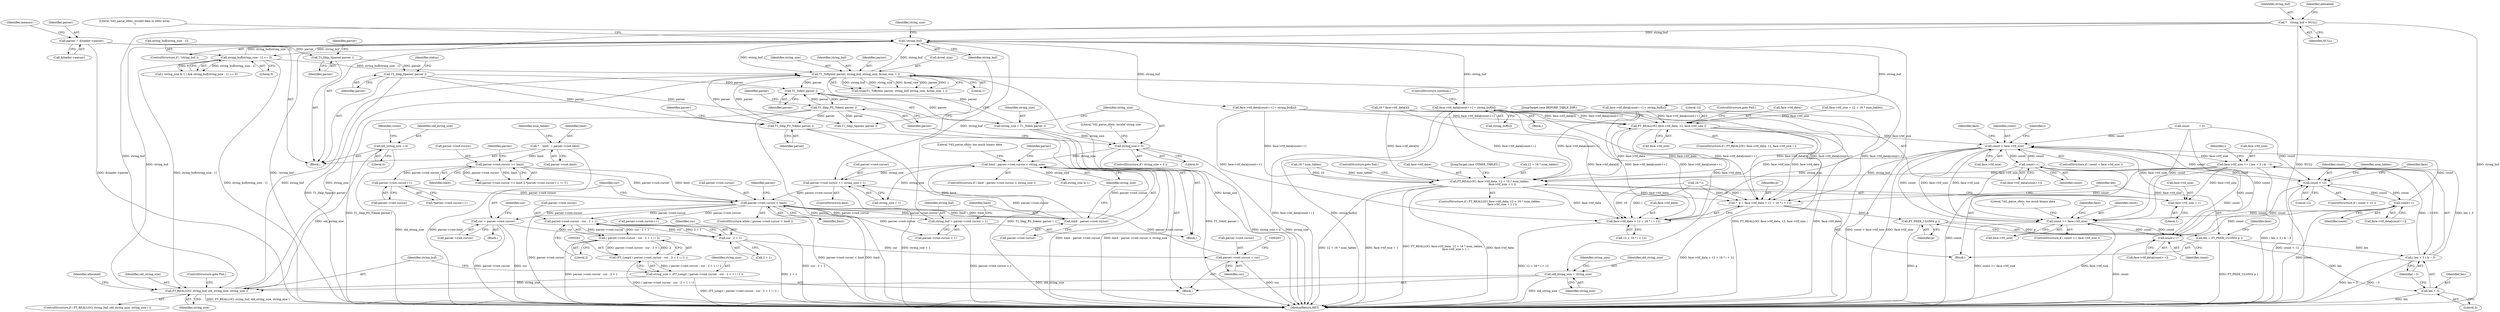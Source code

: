 digraph "0_savannah_3788187e0c396952cd7d905c6c61f3ff8e84b2b4_0@array" {
"1000498" [label="(Call,face->ttf_data[count++] = string_buf[n])"];
"1000386" [label="(Call,!string_buf)"];
"1000348" [label="(Call,string_buf = parser->root.cursor + 1)"];
"1000215" [label="(Call,parser->root.cursor < limit)"];
"1000376" [label="(Call,parser->root.cursor += string_size + 1)"];
"1000358" [label="(Call,limit - parser->root.cursor < string_size)"];
"1000359" [label="(Call,limit - parser->root.cursor)"];
"1000328" [label="(Call,string_size < 0)"];
"1000323" [label="(Call,string_size = T1_ToInt( parser ))"];
"1000325" [label="(Call,T1_ToInt( parser ))"];
"1000200" [label="(Call,T1_Skip_Spaces( parser ))"];
"1000172" [label="(Call,T1_Skip_Spaces( parser ))"];
"1000130" [label="(Call,parser = &loader->parser)"];
"1000294" [label="(Call,T1_ToBytes( parser, string_buf, string_size, &real_size, 1 ))"];
"1000250" [label="(Call,T1_Skip_PS_Token( parser ))"];
"1000339" [label="(Call,T1_Skip_PS_Token( parser ))"];
"1000401" [label="(Call,string_buf[string_size - 1] == 0)"];
"1000277" [label="(Call,FT_REALLOC( string_buf, old_string_size, string_size ))"];
"1000164" [label="(Call,*    string_buf = NULL)"];
"1000208" [label="(Call,old_string_size = 0)"];
"1000301" [label="(Call,old_string_size = string_size)"];
"1000259" [label="(Call,string_size = (FT_Long)( ( parser->root.cursor - cur - 2 + 1 ) / 2 ))"];
"1000261" [label="(Call,(FT_Long)( ( parser->root.cursor - cur - 2 + 1 ) / 2 ))"];
"1000263" [label="(Call,( parser->root.cursor - cur - 2 + 1 ) / 2)"];
"1000264" [label="(Call,parser->root.cursor - cur - 2 + 1)"];
"1000270" [label="(Call,cur - 2 + 1)"];
"1000223" [label="(Call,cur = parser->root.cursor)"];
"1000176" [label="(Call,parser->root.cursor >= limit)"];
"1000146" [label="(Call,*    limit  = parser->root.limit)"];
"1000285" [label="(Call,parser->root.cursor = cur)"];
"1000185" [label="(Call,parser->root.cursor++)"];
"1000481" [label="(Call,FT_REALLOC( face->ttf_data, 12, face->ttf_size ))"];
"1000492" [label="(Call,count < face->ttf_size)"];
"1000503" [label="(Call,count++)"];
"1000436" [label="(Call,count < 12)"];
"1000445" [label="(Call,count++)"];
"1000571" [label="(Call,count >= face->ttf_size)"];
"1000589" [label="(Call,count++)"];
"1000541" [label="(Call,face->ttf_size += ( len + 3 ) & ~3)"];
"1000554" [label="(Call,FT_REALLOC( face->ttf_data, 12 + 16 * num_tables,\n                             face->ttf_size + 1 ))"];
"1000524" [label="(Call,*  p = face->ttf_data + 12 + 16 * i + 12)"];
"1000539" [label="(Call,FT_PEEK_ULONG( p ))"];
"1000537" [label="(Call,len = FT_PEEK_ULONG( p ))"];
"1000545" [label="(Call,( len + 3 ) & ~3)"];
"1000546" [label="(Call,len + 3)"];
"1000526" [label="(Call,face->ttf_data + 12 + 16 * i + 12)"];
"1000563" [label="(Call,face->ttf_size + 1)"];
"1000251" [label="(Identifier,parser)"];
"1000386" [label="(Call,!string_buf)"];
"1000131" [label="(Identifier,parser)"];
"1000184" [label="(Call,*parser->root.cursor++)"];
"1000359" [label="(Call,limit - parser->root.cursor)"];
"1000490" [label="(JumpTarget,case BEFORE_TABLE_DIR:)"];
"1000569" [label="(JumpTarget,case OTHER_TABLES:)"];
"1000222" [label="(Block,)"];
"1000585" [label="(Call,face->ttf_data[count++])"];
"1000297" [label="(Identifier,string_size)"];
"1000377" [label="(Call,parser->root.cursor)"];
"1000542" [label="(Call,face->ttf_size)"];
"1000186" [label="(Call,parser->root.cursor)"];
"1000437" [label="(Identifier,count)"];
"1000303" [label="(Identifier,string_size)"];
"1000296" [label="(Identifier,string_buf)"];
"1000375" [label="(ControlStructure,else)"];
"1000214" [label="(ControlStructure,while ( parser->root.cursor < limit ))"];
"1000548" [label="(Literal,3)"];
"1000130" [label="(Call,parser = &loader->parser)"];
"1000348" [label="(Call,string_buf = parser->root.cursor + 1)"];
"1000176" [label="(Call,parser->root.cursor >= limit)"];
"1000340" [label="(Identifier,parser)"];
"1000172" [label="(Call,T1_Skip_Spaces( parser ))"];
"1000486" [label="(Call,face->ttf_size)"];
"1000545" [label="(Call,( len + 3 ) & ~3)"];
"1000357" [label="(ControlStructure,if ( limit - parser->root.cursor < string_size ))"];
"1000209" [label="(Identifier,old_string_size)"];
"1000596" [label="(MethodReturn,RET)"];
"1000390" [label="(Literal,\"t42_parse_sfnts: invalid data in sfnts array\n\")"];
"1000399" [label="(Identifier,string_size)"];
"1000215" [label="(Call,parser->root.cursor < limit)"];
"1000515" [label="(Identifier,i)"];
"1000533" [label="(Call,16 * i)"];
"1000558" [label="(Call,12 + 16 * num_tables)"];
"1000349" [label="(Identifier,string_buf)"];
"1000323" [label="(Call,string_size = T1_ToInt( parser ))"];
"1000312" [label="(Block,)"];
"1000236" [label="(Call,parser->root.cursor++)"];
"1000177" [label="(Call,parser->root.cursor)"];
"1000445" [label="(Call,count++)"];
"1000263" [label="(Call,( parser->root.cursor - cur - 2 + 1 ) / 2)"];
"1000305" [label="(Identifier,string_size)"];
"1000563" [label="(Call,face->ttf_size + 1)"];
"1000553" [label="(ControlStructure,if ( FT_REALLOC( face->ttf_data, 12 + 16 * num_tables,\n                             face->ttf_size + 1 ) ))"];
"1000330" [label="(Literal,0)"];
"1000441" [label="(Call,face->ttf_data[count++])"];
"1000407" [label="(Literal,0)"];
"1000270" [label="(Call,cur - 2 + 1)"];
"1000385" [label="(ControlStructure,if ( !string_buf ))"];
"1000285" [label="(Call,parser->root.cursor = cur)"];
"1000572" [label="(Identifier,count)"];
"1000164" [label="(Call,*    string_buf = NULL)"];
"1000584" [label="(Call,face->ttf_data[count++] = string_buf[n])"];
"1000560" [label="(Call,16 * num_tables)"];
"1000554" [label="(Call,FT_REALLOC( face->ttf_data, 12 + 16 * num_tables,\n                             face->ttf_size + 1 ))"];
"1000454" [label="(Identifier,num_tables)"];
"1000324" [label="(Identifier,string_size)"];
"1000438" [label="(Literal,12)"];
"1000443" [label="(Identifier,face)"];
"1000188" [label="(Identifier,parser)"];
"1000344" [label="(Identifier,parser)"];
"1000485" [label="(Literal,12)"];
"1000568" [label="(ControlStructure,goto Fail;)"];
"1000265" [label="(Call,parser->root.cursor)"];
"1000538" [label="(Identifier,len)"];
"1000255" [label="(Identifier,parser)"];
"1000435" [label="(ControlStructure,if ( count < 12 ))"];
"1000480" [label="(ControlStructure,if ( FT_REALLOC( face->ttf_data, 12, face->ttf_size ) ))"];
"1000295" [label="(Identifier,parser)"];
"1000489" [label="(ControlStructure,goto Fail;)"];
"1000325" [label="(Call,T1_ToInt( parser ))"];
"1000501" [label="(Identifier,face)"];
"1000329" [label="(Identifier,string_size)"];
"1000275" [label="(Literal,2)"];
"1000260" [label="(Identifier,string_size)"];
"1000436" [label="(Call,count < 12)"];
"1000397" [label="(Call,( string_size & 1 ) && string_buf[string_size - 1] == 0)"];
"1000165" [label="(Identifier,string_buf)"];
"1000499" [label="(Call,face->ttf_data[count++])"];
"1000595" [label="(Identifier,parser)"];
"1000278" [label="(Identifier,string_buf)"];
"1000300" [label="(Literal,1)"];
"1000567" [label="(Literal,1)"];
"1000482" [label="(Call,face->ttf_data)"];
"1000212" [label="(Identifier,count)"];
"1000498" [label="(Call,face->ttf_data[count++] = string_buf[n])"];
"1000527" [label="(Call,face->ttf_data)"];
"1000369" [label="(Literal,\"t42_parse_sfnts: too much binary data\n\")"];
"1000302" [label="(Identifier,old_string_size)"];
"1000530" [label="(Call,12 + 16 * i + 12)"];
"1000146" [label="(Call,*    limit  = parser->root.limit)"];
"1000505" [label="(Call,string_buf[n])"];
"1000526" [label="(Call,face->ttf_data + 12 + 16 * i + 12)"];
"1000382" [label="(Call,string_size + 1)"];
"1000350" [label="(Call,parser->root.cursor + 1)"];
"1000333" [label="(Literal,\"t42_parse_sfnts: invalid string size\n\")"];
"1000276" [label="(ControlStructure,if ( FT_REALLOC( string_buf, old_string_size, string_size ) ))"];
"1000208" [label="(Call,old_string_size = 0)"];
"1000224" [label="(Identifier,cur)"];
"1000185" [label="(Call,parser->root.cursor++)"];
"1000249" [label="(Block,)"];
"1000547" [label="(Identifier,len)"];
"1000379" [label="(Identifier,parser)"];
"1000361" [label="(Call,parser->root.cursor)"];
"1000492" [label="(Call,count < face->ttf_size)"];
"1000358" [label="(Call,limit - parser->root.cursor < string_size)"];
"1000225" [label="(Call,parser->root.cursor)"];
"1000261" [label="(Call,(FT_Long)( ( parser->root.cursor - cur - 2 + 1 ) / 2 ))"];
"1000522" [label="(Block,)"];
"1000298" [label="(Call,&real_size)"];
"1000233" [label="(Identifier,cur)"];
"1000456" [label="(Call,16 * face->ttf_data[4])"];
"1000503" [label="(Call,count++)"];
"1000401" [label="(Call,string_buf[string_size - 1] == 0)"];
"1000493" [label="(Identifier,count)"];
"1000497" [label="(Block,)"];
"1000283" [label="(Identifier,allocated)"];
"1000169" [label="(Identifier,allocated)"];
"1000277" [label="(Call,FT_REALLOC( string_buf, old_string_size, string_size ))"];
"1000446" [label="(Identifier,count)"];
"1000271" [label="(Identifier,cur)"];
"1000555" [label="(Call,face->ttf_data)"];
"1000166" [label="(Identifier,NULL)"];
"1000504" [label="(Identifier,count)"];
"1000494" [label="(Call,face->ttf_size)"];
"1000221" [label="(Identifier,limit)"];
"1000398" [label="(Call,string_size & 1)"];
"1000327" [label="(ControlStructure,if ( string_size < 0 ))"];
"1000147" [label="(Identifier,limit)"];
"1000537" [label="(Call,len = FT_PEEK_ULONG( p ))"];
"1000148" [label="(Call,parser->root.limit)"];
"1000272" [label="(Call,2 + 1)"];
"1000578" [label="(Literal,\"t42_parse_sfnts: too much binary data\n\")"];
"1000387" [label="(Identifier,string_buf)"];
"1000326" [label="(Identifier,parser)"];
"1000570" [label="(ControlStructure,if ( count >= face->ttf_size ))"];
"1000540" [label="(Identifier,p)"];
"1000481" [label="(Call,FT_REALLOC( face->ttf_data, 12, face->ttf_size ))"];
"1000294" [label="(Call,T1_ToBytes( parser, string_buf, string_size, &real_size, 1 ))"];
"1000132" [label="(Call,&loader->parser)"];
"1000175" [label="(Call,parser->root.cursor >= limit || *parser->root.cursor++ != '[')"];
"1000259" [label="(Call,string_size = (FT_Long)( ( parser->root.cursor - cur - 2 + 1 ) / 2 ))"];
"1000525" [label="(Identifier,p)"];
"1000250" [label="(Call,T1_Skip_PS_Token( parser ))"];
"1000328" [label="(Call,string_size < 0)"];
"1000210" [label="(Literal,0)"];
"1000508" [label="(ControlStructure,continue;)"];
"1000200" [label="(Call,T1_Skip_Spaces( parser ))"];
"1000201" [label="(Identifier,parser)"];
"1000402" [label="(Call,string_buf[string_size - 1])"];
"1000179" [label="(Identifier,parser)"];
"1000301" [label="(Call,old_string_size = string_size)"];
"1000279" [label="(Identifier,old_string_size)"];
"1000471" [label="(Call,face->ttf_size = 12 + 16 * num_tables)"];
"1000491" [label="(ControlStructure,if ( count < face->ttf_size ))"];
"1000573" [label="(Call,face->ttf_size)"];
"1000264" [label="(Call,parser->root.cursor - cur - 2 + 1)"];
"1000281" [label="(ControlStructure,goto Fail;)"];
"1000223" [label="(Call,cur = parser->root.cursor)"];
"1000138" [label="(Identifier,memory)"];
"1000594" [label="(Call,T1_Skip_Spaces( parser ))"];
"1000589" [label="(Call,count++)"];
"1000521" [label="(Identifier,i)"];
"1000541" [label="(Call,face->ttf_size += ( len + 3 ) & ~3)"];
"1000549" [label="(Identifier,~3)"];
"1000286" [label="(Call,parser->root.cursor)"];
"1000216" [label="(Call,parser->root.cursor)"];
"1000360" [label="(Identifier,limit)"];
"1000291" [label="(Identifier,cur)"];
"1000156" [label="(Identifier,num_tables)"];
"1000280" [label="(Identifier,string_size)"];
"1000590" [label="(Identifier,count)"];
"1000376" [label="(Call,parser->root.cursor += string_size + 1)"];
"1000587" [label="(Identifier,face)"];
"1000524" [label="(Call,*  p = face->ttf_data + 12 + 16 * i + 12)"];
"1000203" [label="(Identifier,status)"];
"1000366" [label="(Identifier,string_size)"];
"1000543" [label="(Identifier,face)"];
"1000339" [label="(Call,T1_Skip_PS_Token( parser ))"];
"1000546" [label="(Call,len + 3)"];
"1000539" [label="(Call,FT_PEEK_ULONG( p ))"];
"1000292" [label="(Call,(void)T1_ToBytes( parser, string_buf, string_size, &real_size, 1 ))"];
"1000564" [label="(Call,face->ttf_size)"];
"1000211" [label="(Call,count           = 0)"];
"1000440" [label="(Call,face->ttf_data[count++] = string_buf[n])"];
"1000173" [label="(Identifier,parser)"];
"1000128" [label="(Block,)"];
"1000571" [label="(Call,count >= face->ttf_size)"];
"1000182" [label="(Identifier,limit)"];
"1000498" -> "1000497"  [label="AST: "];
"1000498" -> "1000505"  [label="CFG: "];
"1000499" -> "1000498"  [label="AST: "];
"1000505" -> "1000498"  [label="AST: "];
"1000508" -> "1000498"  [label="CFG: "];
"1000498" -> "1000596"  [label="DDG: face->ttf_data[count++]"];
"1000498" -> "1000596"  [label="DDG: string_buf[n]"];
"1000498" -> "1000481"  [label="DDG: face->ttf_data[count++]"];
"1000386" -> "1000498"  [label="DDG: string_buf"];
"1000498" -> "1000524"  [label="DDG: face->ttf_data[count++]"];
"1000498" -> "1000526"  [label="DDG: face->ttf_data[count++]"];
"1000498" -> "1000554"  [label="DDG: face->ttf_data[count++]"];
"1000386" -> "1000385"  [label="AST: "];
"1000386" -> "1000387"  [label="CFG: "];
"1000387" -> "1000386"  [label="AST: "];
"1000390" -> "1000386"  [label="CFG: "];
"1000399" -> "1000386"  [label="CFG: "];
"1000386" -> "1000596"  [label="DDG: string_buf"];
"1000386" -> "1000596"  [label="DDG: !string_buf"];
"1000386" -> "1000277"  [label="DDG: string_buf"];
"1000386" -> "1000294"  [label="DDG: string_buf"];
"1000348" -> "1000386"  [label="DDG: string_buf"];
"1000294" -> "1000386"  [label="DDG: string_buf"];
"1000401" -> "1000386"  [label="DDG: string_buf[string_size - 1]"];
"1000164" -> "1000386"  [label="DDG: string_buf"];
"1000386" -> "1000401"  [label="DDG: string_buf"];
"1000386" -> "1000440"  [label="DDG: string_buf"];
"1000386" -> "1000584"  [label="DDG: string_buf"];
"1000348" -> "1000312"  [label="AST: "];
"1000348" -> "1000350"  [label="CFG: "];
"1000349" -> "1000348"  [label="AST: "];
"1000350" -> "1000348"  [label="AST: "];
"1000360" -> "1000348"  [label="CFG: "];
"1000348" -> "1000596"  [label="DDG: parser->root.cursor + 1"];
"1000215" -> "1000348"  [label="DDG: parser->root.cursor"];
"1000215" -> "1000214"  [label="AST: "];
"1000215" -> "1000221"  [label="CFG: "];
"1000216" -> "1000215"  [label="AST: "];
"1000221" -> "1000215"  [label="AST: "];
"1000224" -> "1000215"  [label="CFG: "];
"1000595" -> "1000215"  [label="CFG: "];
"1000215" -> "1000596"  [label="DDG: limit"];
"1000215" -> "1000596"  [label="DDG: parser->root.cursor"];
"1000215" -> "1000596"  [label="DDG: parser->root.cursor < limit"];
"1000376" -> "1000215"  [label="DDG: parser->root.cursor"];
"1000176" -> "1000215"  [label="DDG: parser->root.cursor"];
"1000176" -> "1000215"  [label="DDG: limit"];
"1000285" -> "1000215"  [label="DDG: parser->root.cursor"];
"1000185" -> "1000215"  [label="DDG: parser->root.cursor"];
"1000359" -> "1000215"  [label="DDG: limit"];
"1000215" -> "1000223"  [label="DDG: parser->root.cursor"];
"1000215" -> "1000236"  [label="DDG: parser->root.cursor"];
"1000215" -> "1000264"  [label="DDG: parser->root.cursor"];
"1000215" -> "1000350"  [label="DDG: parser->root.cursor"];
"1000215" -> "1000359"  [label="DDG: limit"];
"1000215" -> "1000359"  [label="DDG: parser->root.cursor"];
"1000376" -> "1000375"  [label="AST: "];
"1000376" -> "1000382"  [label="CFG: "];
"1000377" -> "1000376"  [label="AST: "];
"1000382" -> "1000376"  [label="AST: "];
"1000387" -> "1000376"  [label="CFG: "];
"1000376" -> "1000596"  [label="DDG: string_size + 1"];
"1000358" -> "1000376"  [label="DDG: string_size"];
"1000359" -> "1000376"  [label="DDG: parser->root.cursor"];
"1000358" -> "1000357"  [label="AST: "];
"1000358" -> "1000366"  [label="CFG: "];
"1000359" -> "1000358"  [label="AST: "];
"1000366" -> "1000358"  [label="AST: "];
"1000369" -> "1000358"  [label="CFG: "];
"1000379" -> "1000358"  [label="CFG: "];
"1000358" -> "1000596"  [label="DDG: limit - parser->root.cursor < string_size"];
"1000358" -> "1000596"  [label="DDG: limit - parser->root.cursor"];
"1000359" -> "1000358"  [label="DDG: limit"];
"1000359" -> "1000358"  [label="DDG: parser->root.cursor"];
"1000328" -> "1000358"  [label="DDG: string_size"];
"1000358" -> "1000382"  [label="DDG: string_size"];
"1000358" -> "1000398"  [label="DDG: string_size"];
"1000359" -> "1000361"  [label="CFG: "];
"1000360" -> "1000359"  [label="AST: "];
"1000361" -> "1000359"  [label="AST: "];
"1000366" -> "1000359"  [label="CFG: "];
"1000328" -> "1000327"  [label="AST: "];
"1000328" -> "1000330"  [label="CFG: "];
"1000329" -> "1000328"  [label="AST: "];
"1000330" -> "1000328"  [label="AST: "];
"1000333" -> "1000328"  [label="CFG: "];
"1000340" -> "1000328"  [label="CFG: "];
"1000328" -> "1000596"  [label="DDG: string_size < 0"];
"1000328" -> "1000596"  [label="DDG: string_size"];
"1000323" -> "1000328"  [label="DDG: string_size"];
"1000323" -> "1000312"  [label="AST: "];
"1000323" -> "1000325"  [label="CFG: "];
"1000324" -> "1000323"  [label="AST: "];
"1000325" -> "1000323"  [label="AST: "];
"1000329" -> "1000323"  [label="CFG: "];
"1000323" -> "1000596"  [label="DDG: T1_ToInt( parser )"];
"1000325" -> "1000323"  [label="DDG: parser"];
"1000325" -> "1000326"  [label="CFG: "];
"1000326" -> "1000325"  [label="AST: "];
"1000200" -> "1000325"  [label="DDG: parser"];
"1000294" -> "1000325"  [label="DDG: parser"];
"1000339" -> "1000325"  [label="DDG: parser"];
"1000325" -> "1000339"  [label="DDG: parser"];
"1000200" -> "1000128"  [label="AST: "];
"1000200" -> "1000201"  [label="CFG: "];
"1000201" -> "1000200"  [label="AST: "];
"1000203" -> "1000200"  [label="CFG: "];
"1000200" -> "1000596"  [label="DDG: T1_Skip_Spaces( parser )"];
"1000172" -> "1000200"  [label="DDG: parser"];
"1000200" -> "1000250"  [label="DDG: parser"];
"1000200" -> "1000594"  [label="DDG: parser"];
"1000172" -> "1000128"  [label="AST: "];
"1000172" -> "1000173"  [label="CFG: "];
"1000173" -> "1000172"  [label="AST: "];
"1000179" -> "1000172"  [label="CFG: "];
"1000130" -> "1000172"  [label="DDG: parser"];
"1000130" -> "1000128"  [label="AST: "];
"1000130" -> "1000132"  [label="CFG: "];
"1000131" -> "1000130"  [label="AST: "];
"1000132" -> "1000130"  [label="AST: "];
"1000138" -> "1000130"  [label="CFG: "];
"1000130" -> "1000596"  [label="DDG: &loader->parser"];
"1000294" -> "1000292"  [label="AST: "];
"1000294" -> "1000300"  [label="CFG: "];
"1000295" -> "1000294"  [label="AST: "];
"1000296" -> "1000294"  [label="AST: "];
"1000297" -> "1000294"  [label="AST: "];
"1000298" -> "1000294"  [label="AST: "];
"1000300" -> "1000294"  [label="AST: "];
"1000292" -> "1000294"  [label="CFG: "];
"1000294" -> "1000596"  [label="DDG: &real_size"];
"1000294" -> "1000250"  [label="DDG: parser"];
"1000294" -> "1000292"  [label="DDG: string_buf"];
"1000294" -> "1000292"  [label="DDG: string_size"];
"1000294" -> "1000292"  [label="DDG: &real_size"];
"1000294" -> "1000292"  [label="DDG: parser"];
"1000294" -> "1000292"  [label="DDG: 1"];
"1000250" -> "1000294"  [label="DDG: parser"];
"1000401" -> "1000294"  [label="DDG: string_buf[string_size - 1]"];
"1000277" -> "1000294"  [label="DDG: string_buf"];
"1000277" -> "1000294"  [label="DDG: string_size"];
"1000294" -> "1000301"  [label="DDG: string_size"];
"1000294" -> "1000594"  [label="DDG: parser"];
"1000250" -> "1000249"  [label="AST: "];
"1000250" -> "1000251"  [label="CFG: "];
"1000251" -> "1000250"  [label="AST: "];
"1000255" -> "1000250"  [label="CFG: "];
"1000250" -> "1000596"  [label="DDG: T1_Skip_PS_Token( parser )"];
"1000339" -> "1000250"  [label="DDG: parser"];
"1000339" -> "1000312"  [label="AST: "];
"1000339" -> "1000340"  [label="CFG: "];
"1000340" -> "1000339"  [label="AST: "];
"1000344" -> "1000339"  [label="CFG: "];
"1000339" -> "1000596"  [label="DDG: T1_Skip_PS_Token( parser )"];
"1000339" -> "1000596"  [label="DDG: parser"];
"1000339" -> "1000594"  [label="DDG: parser"];
"1000401" -> "1000397"  [label="AST: "];
"1000401" -> "1000407"  [label="CFG: "];
"1000402" -> "1000401"  [label="AST: "];
"1000407" -> "1000401"  [label="AST: "];
"1000397" -> "1000401"  [label="CFG: "];
"1000401" -> "1000596"  [label="DDG: string_buf[string_size - 1]"];
"1000401" -> "1000277"  [label="DDG: string_buf[string_size - 1]"];
"1000401" -> "1000397"  [label="DDG: string_buf[string_size - 1]"];
"1000401" -> "1000397"  [label="DDG: 0"];
"1000277" -> "1000276"  [label="AST: "];
"1000277" -> "1000280"  [label="CFG: "];
"1000278" -> "1000277"  [label="AST: "];
"1000279" -> "1000277"  [label="AST: "];
"1000280" -> "1000277"  [label="AST: "];
"1000281" -> "1000277"  [label="CFG: "];
"1000283" -> "1000277"  [label="CFG: "];
"1000277" -> "1000596"  [label="DDG: FT_REALLOC( string_buf, old_string_size, string_size )"];
"1000164" -> "1000277"  [label="DDG: string_buf"];
"1000208" -> "1000277"  [label="DDG: old_string_size"];
"1000301" -> "1000277"  [label="DDG: old_string_size"];
"1000259" -> "1000277"  [label="DDG: string_size"];
"1000164" -> "1000128"  [label="AST: "];
"1000164" -> "1000166"  [label="CFG: "];
"1000165" -> "1000164"  [label="AST: "];
"1000166" -> "1000164"  [label="AST: "];
"1000169" -> "1000164"  [label="CFG: "];
"1000164" -> "1000596"  [label="DDG: NULL"];
"1000164" -> "1000596"  [label="DDG: string_buf"];
"1000208" -> "1000128"  [label="AST: "];
"1000208" -> "1000210"  [label="CFG: "];
"1000209" -> "1000208"  [label="AST: "];
"1000210" -> "1000208"  [label="AST: "];
"1000212" -> "1000208"  [label="CFG: "];
"1000208" -> "1000596"  [label="DDG: old_string_size"];
"1000301" -> "1000249"  [label="AST: "];
"1000301" -> "1000303"  [label="CFG: "];
"1000302" -> "1000301"  [label="AST: "];
"1000303" -> "1000301"  [label="AST: "];
"1000305" -> "1000301"  [label="CFG: "];
"1000301" -> "1000596"  [label="DDG: old_string_size"];
"1000259" -> "1000249"  [label="AST: "];
"1000259" -> "1000261"  [label="CFG: "];
"1000260" -> "1000259"  [label="AST: "];
"1000261" -> "1000259"  [label="AST: "];
"1000278" -> "1000259"  [label="CFG: "];
"1000259" -> "1000596"  [label="DDG: (FT_Long)( ( parser->root.cursor - cur - 2 + 1 ) / 2 )"];
"1000261" -> "1000259"  [label="DDG: ( parser->root.cursor - cur - 2 + 1 ) / 2"];
"1000261" -> "1000263"  [label="CFG: "];
"1000262" -> "1000261"  [label="AST: "];
"1000263" -> "1000261"  [label="AST: "];
"1000261" -> "1000596"  [label="DDG: ( parser->root.cursor - cur - 2 + 1 ) / 2"];
"1000263" -> "1000261"  [label="DDG: parser->root.cursor - cur - 2 + 1"];
"1000263" -> "1000261"  [label="DDG: 2"];
"1000263" -> "1000275"  [label="CFG: "];
"1000264" -> "1000263"  [label="AST: "];
"1000275" -> "1000263"  [label="AST: "];
"1000263" -> "1000596"  [label="DDG: parser->root.cursor - cur - 2 + 1"];
"1000264" -> "1000263"  [label="DDG: parser->root.cursor"];
"1000264" -> "1000263"  [label="DDG: cur - 2 + 1"];
"1000264" -> "1000270"  [label="CFG: "];
"1000265" -> "1000264"  [label="AST: "];
"1000270" -> "1000264"  [label="AST: "];
"1000275" -> "1000264"  [label="CFG: "];
"1000264" -> "1000596"  [label="DDG: cur - 2 + 1"];
"1000270" -> "1000264"  [label="DDG: cur"];
"1000270" -> "1000264"  [label="DDG: 2 + 1"];
"1000270" -> "1000272"  [label="CFG: "];
"1000271" -> "1000270"  [label="AST: "];
"1000272" -> "1000270"  [label="AST: "];
"1000270" -> "1000596"  [label="DDG: 2 + 1"];
"1000223" -> "1000270"  [label="DDG: cur"];
"1000270" -> "1000285"  [label="DDG: cur"];
"1000223" -> "1000222"  [label="AST: "];
"1000223" -> "1000225"  [label="CFG: "];
"1000224" -> "1000223"  [label="AST: "];
"1000225" -> "1000223"  [label="AST: "];
"1000233" -> "1000223"  [label="CFG: "];
"1000223" -> "1000596"  [label="DDG: parser->root.cursor"];
"1000223" -> "1000596"  [label="DDG: cur"];
"1000176" -> "1000175"  [label="AST: "];
"1000176" -> "1000182"  [label="CFG: "];
"1000177" -> "1000176"  [label="AST: "];
"1000182" -> "1000176"  [label="AST: "];
"1000188" -> "1000176"  [label="CFG: "];
"1000175" -> "1000176"  [label="CFG: "];
"1000176" -> "1000175"  [label="DDG: parser->root.cursor"];
"1000176" -> "1000175"  [label="DDG: limit"];
"1000146" -> "1000176"  [label="DDG: limit"];
"1000176" -> "1000185"  [label="DDG: parser->root.cursor"];
"1000146" -> "1000128"  [label="AST: "];
"1000146" -> "1000148"  [label="CFG: "];
"1000147" -> "1000146"  [label="AST: "];
"1000148" -> "1000146"  [label="AST: "];
"1000156" -> "1000146"  [label="CFG: "];
"1000146" -> "1000596"  [label="DDG: parser->root.limit"];
"1000285" -> "1000249"  [label="AST: "];
"1000285" -> "1000291"  [label="CFG: "];
"1000286" -> "1000285"  [label="AST: "];
"1000291" -> "1000285"  [label="AST: "];
"1000293" -> "1000285"  [label="CFG: "];
"1000285" -> "1000596"  [label="DDG: cur"];
"1000185" -> "1000184"  [label="AST: "];
"1000185" -> "1000186"  [label="CFG: "];
"1000186" -> "1000185"  [label="AST: "];
"1000184" -> "1000185"  [label="CFG: "];
"1000481" -> "1000480"  [label="AST: "];
"1000481" -> "1000486"  [label="CFG: "];
"1000482" -> "1000481"  [label="AST: "];
"1000485" -> "1000481"  [label="AST: "];
"1000486" -> "1000481"  [label="AST: "];
"1000489" -> "1000481"  [label="CFG: "];
"1000490" -> "1000481"  [label="CFG: "];
"1000481" -> "1000596"  [label="DDG: FT_REALLOC( face->ttf_data, 12, face->ttf_size )"];
"1000481" -> "1000596"  [label="DDG: face->ttf_data"];
"1000554" -> "1000481"  [label="DDG: face->ttf_data"];
"1000456" -> "1000481"  [label="DDG: face->ttf_data[4]"];
"1000440" -> "1000481"  [label="DDG: face->ttf_data[count++]"];
"1000584" -> "1000481"  [label="DDG: face->ttf_data[count++]"];
"1000471" -> "1000481"  [label="DDG: face->ttf_size"];
"1000481" -> "1000492"  [label="DDG: face->ttf_size"];
"1000481" -> "1000524"  [label="DDG: face->ttf_data"];
"1000481" -> "1000526"  [label="DDG: face->ttf_data"];
"1000481" -> "1000554"  [label="DDG: face->ttf_data"];
"1000492" -> "1000491"  [label="AST: "];
"1000492" -> "1000494"  [label="CFG: "];
"1000493" -> "1000492"  [label="AST: "];
"1000494" -> "1000492"  [label="AST: "];
"1000501" -> "1000492"  [label="CFG: "];
"1000515" -> "1000492"  [label="CFG: "];
"1000492" -> "1000596"  [label="DDG: face->ttf_size"];
"1000492" -> "1000596"  [label="DDG: count < face->ttf_size"];
"1000436" -> "1000492"  [label="DDG: count"];
"1000589" -> "1000492"  [label="DDG: count"];
"1000445" -> "1000492"  [label="DDG: count"];
"1000211" -> "1000492"  [label="DDG: count"];
"1000503" -> "1000492"  [label="DDG: count"];
"1000571" -> "1000492"  [label="DDG: face->ttf_size"];
"1000492" -> "1000503"  [label="DDG: count"];
"1000492" -> "1000541"  [label="DDG: face->ttf_size"];
"1000492" -> "1000554"  [label="DDG: face->ttf_size"];
"1000492" -> "1000563"  [label="DDG: face->ttf_size"];
"1000492" -> "1000571"  [label="DDG: count"];
"1000492" -> "1000571"  [label="DDG: face->ttf_size"];
"1000503" -> "1000499"  [label="AST: "];
"1000503" -> "1000504"  [label="CFG: "];
"1000504" -> "1000503"  [label="AST: "];
"1000499" -> "1000503"  [label="CFG: "];
"1000503" -> "1000596"  [label="DDG: count"];
"1000503" -> "1000436"  [label="DDG: count"];
"1000503" -> "1000571"  [label="DDG: count"];
"1000503" -> "1000589"  [label="DDG: count"];
"1000436" -> "1000435"  [label="AST: "];
"1000436" -> "1000438"  [label="CFG: "];
"1000437" -> "1000436"  [label="AST: "];
"1000438" -> "1000436"  [label="AST: "];
"1000443" -> "1000436"  [label="CFG: "];
"1000454" -> "1000436"  [label="CFG: "];
"1000436" -> "1000596"  [label="DDG: count < 12"];
"1000589" -> "1000436"  [label="DDG: count"];
"1000445" -> "1000436"  [label="DDG: count"];
"1000211" -> "1000436"  [label="DDG: count"];
"1000436" -> "1000445"  [label="DDG: count"];
"1000445" -> "1000441"  [label="AST: "];
"1000445" -> "1000446"  [label="CFG: "];
"1000446" -> "1000445"  [label="AST: "];
"1000441" -> "1000445"  [label="CFG: "];
"1000445" -> "1000596"  [label="DDG: count"];
"1000445" -> "1000571"  [label="DDG: count"];
"1000445" -> "1000589"  [label="DDG: count"];
"1000571" -> "1000570"  [label="AST: "];
"1000571" -> "1000573"  [label="CFG: "];
"1000572" -> "1000571"  [label="AST: "];
"1000573" -> "1000571"  [label="AST: "];
"1000578" -> "1000571"  [label="CFG: "];
"1000587" -> "1000571"  [label="CFG: "];
"1000571" -> "1000596"  [label="DDG: count >= face->ttf_size"];
"1000571" -> "1000596"  [label="DDG: face->ttf_size"];
"1000589" -> "1000571"  [label="DDG: count"];
"1000211" -> "1000571"  [label="DDG: count"];
"1000541" -> "1000571"  [label="DDG: face->ttf_size"];
"1000571" -> "1000589"  [label="DDG: count"];
"1000589" -> "1000585"  [label="AST: "];
"1000589" -> "1000590"  [label="CFG: "];
"1000590" -> "1000589"  [label="AST: "];
"1000585" -> "1000589"  [label="CFG: "];
"1000589" -> "1000596"  [label="DDG: count"];
"1000211" -> "1000589"  [label="DDG: count"];
"1000541" -> "1000522"  [label="AST: "];
"1000541" -> "1000545"  [label="CFG: "];
"1000542" -> "1000541"  [label="AST: "];
"1000545" -> "1000541"  [label="AST: "];
"1000521" -> "1000541"  [label="CFG: "];
"1000541" -> "1000596"  [label="DDG: ( len + 3 ) & ~3"];
"1000545" -> "1000541"  [label="DDG: len + 3"];
"1000545" -> "1000541"  [label="DDG: ~3"];
"1000541" -> "1000554"  [label="DDG: face->ttf_size"];
"1000541" -> "1000563"  [label="DDG: face->ttf_size"];
"1000554" -> "1000553"  [label="AST: "];
"1000554" -> "1000563"  [label="CFG: "];
"1000555" -> "1000554"  [label="AST: "];
"1000558" -> "1000554"  [label="AST: "];
"1000563" -> "1000554"  [label="AST: "];
"1000568" -> "1000554"  [label="CFG: "];
"1000569" -> "1000554"  [label="CFG: "];
"1000554" -> "1000596"  [label="DDG: face->ttf_size + 1"];
"1000554" -> "1000596"  [label="DDG: FT_REALLOC( face->ttf_data, 12 + 16 * num_tables,\n                             face->ttf_size + 1 )"];
"1000554" -> "1000596"  [label="DDG: face->ttf_data"];
"1000554" -> "1000596"  [label="DDG: 12 + 16 * num_tables"];
"1000554" -> "1000524"  [label="DDG: face->ttf_data"];
"1000554" -> "1000526"  [label="DDG: face->ttf_data"];
"1000456" -> "1000554"  [label="DDG: face->ttf_data[4]"];
"1000440" -> "1000554"  [label="DDG: face->ttf_data[count++]"];
"1000584" -> "1000554"  [label="DDG: face->ttf_data[count++]"];
"1000560" -> "1000554"  [label="DDG: 16"];
"1000560" -> "1000554"  [label="DDG: num_tables"];
"1000524" -> "1000522"  [label="AST: "];
"1000524" -> "1000526"  [label="CFG: "];
"1000525" -> "1000524"  [label="AST: "];
"1000526" -> "1000524"  [label="AST: "];
"1000538" -> "1000524"  [label="CFG: "];
"1000524" -> "1000596"  [label="DDG: face->ttf_data + 12 + 16 * i + 12"];
"1000456" -> "1000524"  [label="DDG: face->ttf_data[4]"];
"1000440" -> "1000524"  [label="DDG: face->ttf_data[count++]"];
"1000584" -> "1000524"  [label="DDG: face->ttf_data[count++]"];
"1000533" -> "1000524"  [label="DDG: 16"];
"1000533" -> "1000524"  [label="DDG: i"];
"1000524" -> "1000539"  [label="DDG: p"];
"1000539" -> "1000537"  [label="AST: "];
"1000539" -> "1000540"  [label="CFG: "];
"1000540" -> "1000539"  [label="AST: "];
"1000537" -> "1000539"  [label="CFG: "];
"1000539" -> "1000596"  [label="DDG: p"];
"1000539" -> "1000537"  [label="DDG: p"];
"1000537" -> "1000522"  [label="AST: "];
"1000538" -> "1000537"  [label="AST: "];
"1000543" -> "1000537"  [label="CFG: "];
"1000537" -> "1000596"  [label="DDG: FT_PEEK_ULONG( p )"];
"1000537" -> "1000545"  [label="DDG: len"];
"1000537" -> "1000546"  [label="DDG: len"];
"1000545" -> "1000549"  [label="CFG: "];
"1000546" -> "1000545"  [label="AST: "];
"1000549" -> "1000545"  [label="AST: "];
"1000545" -> "1000596"  [label="DDG: len + 3"];
"1000545" -> "1000596"  [label="DDG: ~3"];
"1000546" -> "1000548"  [label="CFG: "];
"1000547" -> "1000546"  [label="AST: "];
"1000548" -> "1000546"  [label="AST: "];
"1000549" -> "1000546"  [label="CFG: "];
"1000546" -> "1000596"  [label="DDG: len"];
"1000526" -> "1000530"  [label="CFG: "];
"1000527" -> "1000526"  [label="AST: "];
"1000530" -> "1000526"  [label="AST: "];
"1000526" -> "1000596"  [label="DDG: 12 + 16 * i + 12"];
"1000456" -> "1000526"  [label="DDG: face->ttf_data[4]"];
"1000440" -> "1000526"  [label="DDG: face->ttf_data[count++]"];
"1000584" -> "1000526"  [label="DDG: face->ttf_data[count++]"];
"1000533" -> "1000526"  [label="DDG: 16"];
"1000533" -> "1000526"  [label="DDG: i"];
"1000563" -> "1000567"  [label="CFG: "];
"1000564" -> "1000563"  [label="AST: "];
"1000567" -> "1000563"  [label="AST: "];
}
